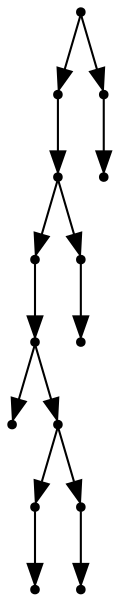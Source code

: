 digraph {
  14 [shape=point];
  11 [shape=point];
  10 [shape=point];
  7 [shape=point];
  6 [shape=point];
  0 [shape=point];
  5 [shape=point];
  2 [shape=point];
  1 [shape=point];
  4 [shape=point];
  3 [shape=point];
  9 [shape=point];
  8 [shape=point];
  13 [shape=point];
  12 [shape=point];
14 -> 11;
11 -> 10;
10 -> 7;
7 -> 6;
6 -> 0;
6 -> 5;
5 -> 2;
2 -> 1;
5 -> 4;
4 -> 3;
10 -> 9;
9 -> 8;
14 -> 13;
13 -> 12;
}
